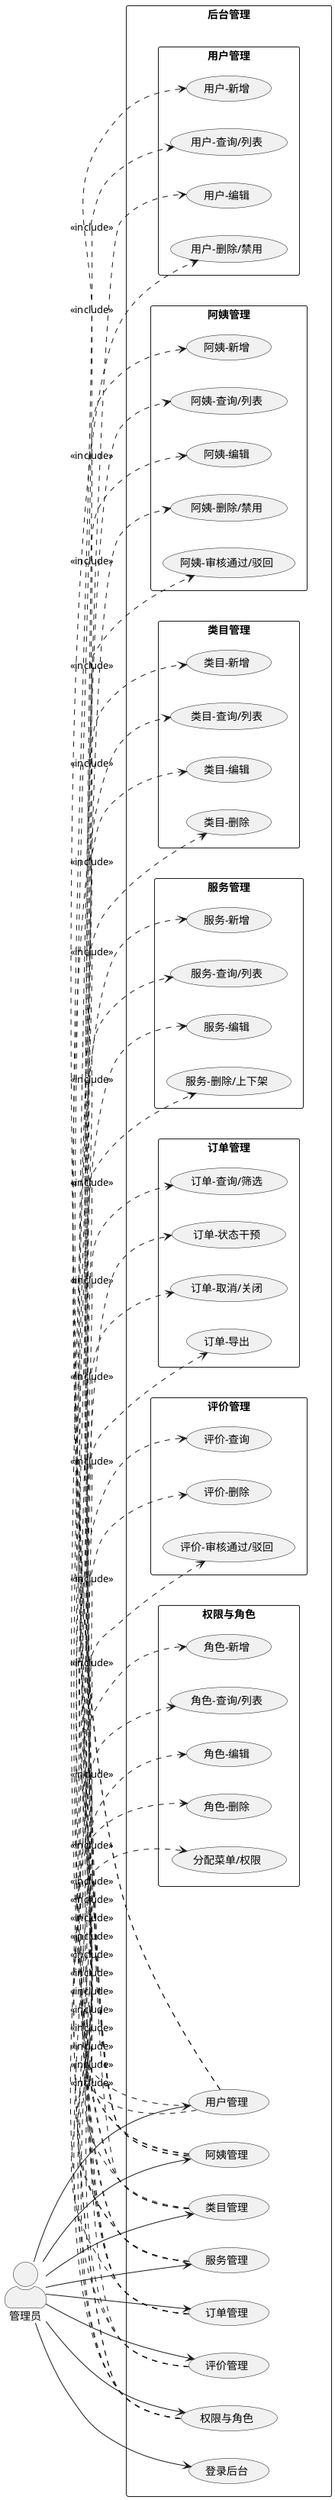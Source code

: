@startuml
left to right direction
skinparam actorStyle awesome
skinparam packageStyle rectangle

actor 管理员 as Admin

rectangle "后台管理" {
  (登录后台) as UC_Login

  ' 顶层组用例，管理员只连到这些，内部用 include 展开，利于横向布局
  (用户管理) as UC_UserGroup
  (阿姨管理) as UC_WorkerGroup
  (类目管理) as UC_CategoryGroup
  (服务管理) as UC_ServiceGroup
  (订单管理) as UC_OrderGroup
  (评价管理) as UC_ReviewGroup
  (权限与角色) as UC_RoleGroup

  together {
    package "用户管理" {
      (用户-新增) as UC_UserCreate
      (用户-查询/列表) as UC_UserRead
      (用户-编辑) as UC_UserUpdate
      (用户-删除/禁用) as UC_UserDelete
    }
    UC_UserGroup .> UC_UserCreate : <<include>>
    UC_UserGroup .> UC_UserRead   : <<include>>
    UC_UserGroup .> UC_UserUpdate : <<include>>
    UC_UserGroup .> UC_UserDelete : <<include>>
  }

  together {
    package "阿姨管理" {
      (阿姨-新增) as UC_WorkerCreate
      (阿姨-查询/列表) as UC_WorkerRead
      (阿姨-编辑) as UC_WorkerUpdate
      (阿姨-删除/禁用) as UC_WorkerDelete
      (阿姨-审核通过/驳回) as UC_WorkerApprove
    }
    UC_WorkerGroup .> UC_WorkerCreate  : <<include>>
    UC_WorkerGroup .> UC_WorkerRead    : <<include>>
    UC_WorkerGroup .> UC_WorkerUpdate  : <<include>>
    UC_WorkerGroup .> UC_WorkerDelete  : <<include>>
    UC_WorkerGroup .> UC_WorkerApprove : <<include>>
  }

  together {
    package "类目管理" {
      (类目-新增) as UC_CategoryCreate
      (类目-查询/列表) as UC_CategoryRead
      (类目-编辑) as UC_CategoryUpdate
      (类目-删除) as UC_CategoryDelete
    }
    UC_CategoryGroup .> UC_CategoryCreate : <<include>>
    UC_CategoryGroup .> UC_CategoryRead   : <<include>>
    UC_CategoryGroup .> UC_CategoryUpdate : <<include>>
    UC_CategoryGroup .> UC_CategoryDelete : <<include>>
  }

  together {
    package "服务管理" {
      (服务-新增) as UC_ServiceCreate
      (服务-查询/列表) as UC_ServiceRead
      (服务-编辑) as UC_ServiceUpdate
      (服务-删除/上下架) as UC_ServiceDelete
    }
    UC_ServiceGroup .> UC_ServiceCreate : <<include>>
    UC_ServiceGroup .> UC_ServiceRead   : <<include>>
    UC_ServiceGroup .> UC_ServiceUpdate : <<include>>
    UC_ServiceGroup .> UC_ServiceDelete : <<include>>
  }

  together {
    package "订单管理" {
      (订单-查询/筛选) as UC_OrderRead
      (订单-状态干预) as UC_OrderUpdate
      (订单-取消/关闭) as UC_OrderCancel
      (订单-导出) as UC_OrderExport
    }
    UC_OrderGroup .> UC_OrderRead   : <<include>>
    UC_OrderGroup .> UC_OrderUpdate : <<include>>
    UC_OrderGroup .> UC_OrderCancel : <<include>>
    UC_OrderGroup .> UC_OrderExport : <<include>>
  }

  together {
    package "评价管理" {
      (评价-查询) as UC_ReviewRead
      (评价-删除) as UC_ReviewDelete
      (评价-审核通过/驳回) as UC_ReviewApprove
    }
    UC_ReviewGroup .> UC_ReviewRead    : <<include>>
    UC_ReviewGroup .> UC_ReviewDelete  : <<include>>
    UC_ReviewGroup .> UC_ReviewApprove : <<include>>
  }

  together {
    package "权限与角色" {
      (角色-新增) as UC_RoleCreate
      (角色-查询/列表) as UC_RoleRead
      (角色-编辑) as UC_RoleUpdate
      (角色-删除) as UC_RoleDelete
      (分配菜单/权限) as UC_RoleGrant
    }
    UC_RoleGroup .> UC_RoleCreate : <<include>>
    UC_RoleGroup .> UC_RoleRead   : <<include>>
    UC_RoleGroup .> UC_RoleUpdate : <<include>>
    UC_RoleGroup .> UC_RoleDelete : <<include>>
    UC_RoleGroup .> UC_RoleGrant  : <<include>>
  }
}

Admin --> UC_Login
Admin --> UC_UserGroup
Admin --> UC_WorkerGroup
Admin --> UC_CategoryGroup
Admin --> UC_ServiceGroup
Admin --> UC_OrderGroup
Admin --> UC_ReviewGroup
Admin --> UC_RoleGroup
@enduml


